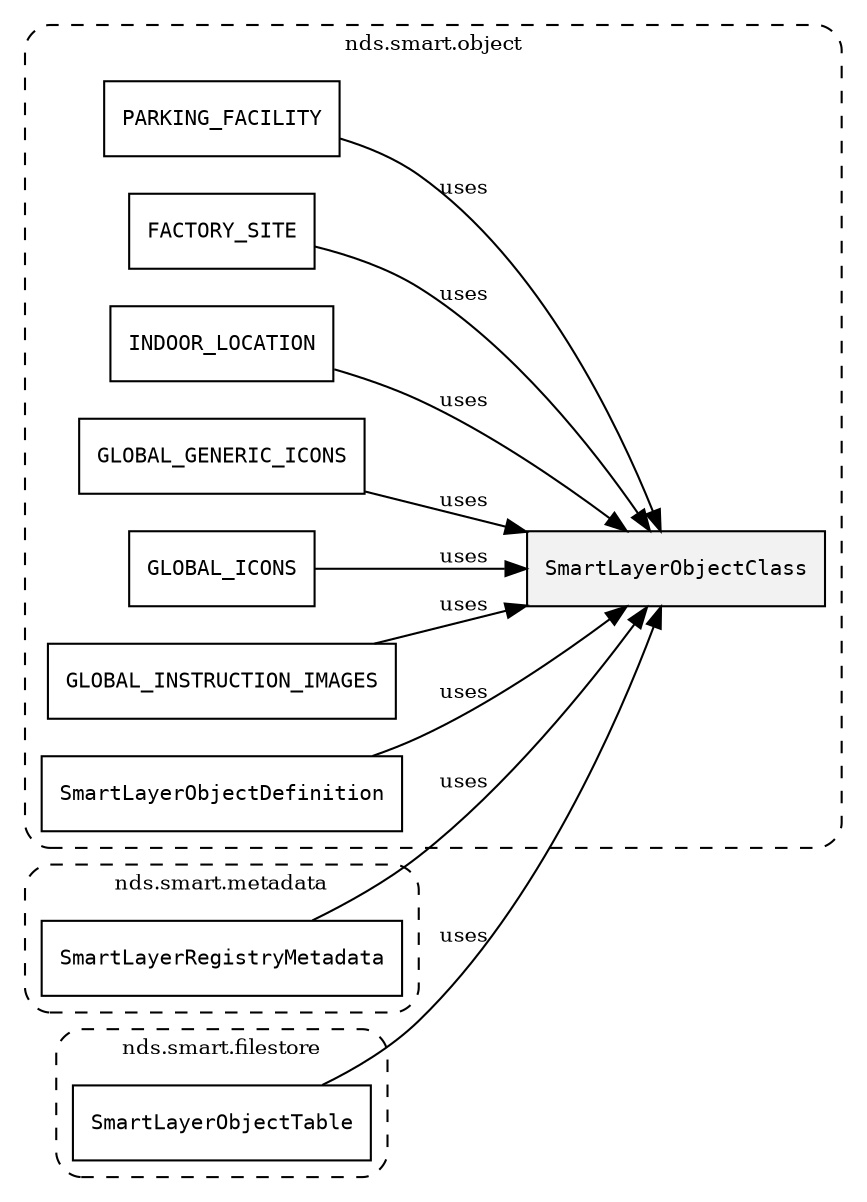 /**
 * This dot file creates symbol collaboration diagram for SmartLayerObjectClass.
 */
digraph ZSERIO
{
    node [shape=box, fontsize=10];
    rankdir="LR";
    fontsize=10;
    tooltip="SmartLayerObjectClass collaboration diagram";

    subgraph "cluster_nds.smart.object"
    {
        style="dashed, rounded";
        label="nds.smart.object";
        tooltip="Package nds.smart.object";
        href="../../../content/packages/nds.smart.object.html#Package-nds-smart-object";
        target="_parent";

        "SmartLayerObjectClass" [style="filled", fillcolor="#0000000D", target="_parent", label=<<font face="monospace"><table align="center" border="0" cellspacing="0" cellpadding="0"><tr><td href="../../../content/packages/nds.smart.object.html#Subtype-SmartLayerObjectClass" title="Subtype defined in nds.smart.object">SmartLayerObjectClass</td></tr></table></font>>];
        "PARKING_FACILITY" [target="_parent", label=<<font face="monospace"><table align="center" border="0" cellspacing="0" cellpadding="0"><tr><td href="../../../content/packages/nds.smart.object.html#Constant-PARKING_FACILITY" title="Constant defined in nds.smart.object">PARKING_FACILITY</td></tr></table></font>>];
        "FACTORY_SITE" [target="_parent", label=<<font face="monospace"><table align="center" border="0" cellspacing="0" cellpadding="0"><tr><td href="../../../content/packages/nds.smart.object.html#Constant-FACTORY_SITE" title="Constant defined in nds.smart.object">FACTORY_SITE</td></tr></table></font>>];
        "INDOOR_LOCATION" [target="_parent", label=<<font face="monospace"><table align="center" border="0" cellspacing="0" cellpadding="0"><tr><td href="../../../content/packages/nds.smart.object.html#Constant-INDOOR_LOCATION" title="Constant defined in nds.smart.object">INDOOR_LOCATION</td></tr></table></font>>];
        "GLOBAL_GENERIC_ICONS" [target="_parent", label=<<font face="monospace"><table align="center" border="0" cellspacing="0" cellpadding="0"><tr><td href="../../../content/packages/nds.smart.object.html#Constant-GLOBAL_GENERIC_ICONS" title="Constant defined in nds.smart.object">GLOBAL_GENERIC_ICONS</td></tr></table></font>>];
        "GLOBAL_ICONS" [target="_parent", label=<<font face="monospace"><table align="center" border="0" cellspacing="0" cellpadding="0"><tr><td href="../../../content/packages/nds.smart.object.html#Constant-GLOBAL_ICONS" title="Constant defined in nds.smart.object">GLOBAL_ICONS</td></tr></table></font>>];
        "GLOBAL_INSTRUCTION_IMAGES" [target="_parent", label=<<font face="monospace"><table align="center" border="0" cellspacing="0" cellpadding="0"><tr><td href="../../../content/packages/nds.smart.object.html#Constant-GLOBAL_INSTRUCTION_IMAGES" title="Constant defined in nds.smart.object">GLOBAL_INSTRUCTION_IMAGES</td></tr></table></font>>];
        "SmartLayerObjectDefinition" [target="_parent", label=<<font face="monospace"><table align="center" border="0" cellspacing="0" cellpadding="0"><tr><td href="../../../content/packages/nds.smart.object.html#Structure-SmartLayerObjectDefinition" title="Structure defined in nds.smart.object">SmartLayerObjectDefinition</td></tr></table></font>>];
    }

    subgraph "cluster_nds.smart.metadata"
    {
        style="dashed, rounded";
        label="nds.smart.metadata";
        tooltip="Package nds.smart.metadata";
        href="../../../content/packages/nds.smart.metadata.html#Package-nds-smart-metadata";
        target="_parent";

        "SmartLayerRegistryMetadata" [target="_parent", label=<<font face="monospace"><table align="center" border="0" cellspacing="0" cellpadding="0"><tr><td href="../../../content/packages/nds.smart.metadata.html#Structure-SmartLayerRegistryMetadata" title="Structure defined in nds.smart.metadata">SmartLayerRegistryMetadata</td></tr></table></font>>];
    }

    subgraph "cluster_nds.smart.filestore"
    {
        style="dashed, rounded";
        label="nds.smart.filestore";
        tooltip="Package nds.smart.filestore";
        href="../../../content/packages/nds.smart.filestore.html#Package-nds-smart-filestore";
        target="_parent";

        "SmartLayerObjectTable" [target="_parent", label=<<font face="monospace"><table align="center" border="0" cellspacing="0" cellpadding="0"><tr><td href="../../../content/packages/nds.smart.filestore.html#SqlTable-SmartLayerObjectTable" title="SqlTable defined in nds.smart.filestore">SmartLayerObjectTable</td></tr></table></font>>];
    }

    "PARKING_FACILITY" -> "SmartLayerObjectClass" [label="uses", fontsize=10];
    "FACTORY_SITE" -> "SmartLayerObjectClass" [label="uses", fontsize=10];
    "INDOOR_LOCATION" -> "SmartLayerObjectClass" [label="uses", fontsize=10];
    "GLOBAL_GENERIC_ICONS" -> "SmartLayerObjectClass" [label="uses", fontsize=10];
    "GLOBAL_ICONS" -> "SmartLayerObjectClass" [label="uses", fontsize=10];
    "GLOBAL_INSTRUCTION_IMAGES" -> "SmartLayerObjectClass" [label="uses", fontsize=10];
    "SmartLayerObjectDefinition" -> "SmartLayerObjectClass" [label="uses", fontsize=10];
    "SmartLayerRegistryMetadata" -> "SmartLayerObjectClass" [label="uses", fontsize=10];
    "SmartLayerObjectTable" -> "SmartLayerObjectClass" [label="uses", fontsize=10];
}
